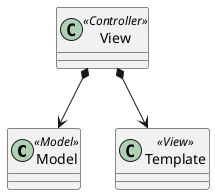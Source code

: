 @startuml
'https://plantuml.com/class-diagram

class Model <<Model>>
class View <<Controller>>
class Template <<View>>

View *--> Model
View *--> Template

@enduml
